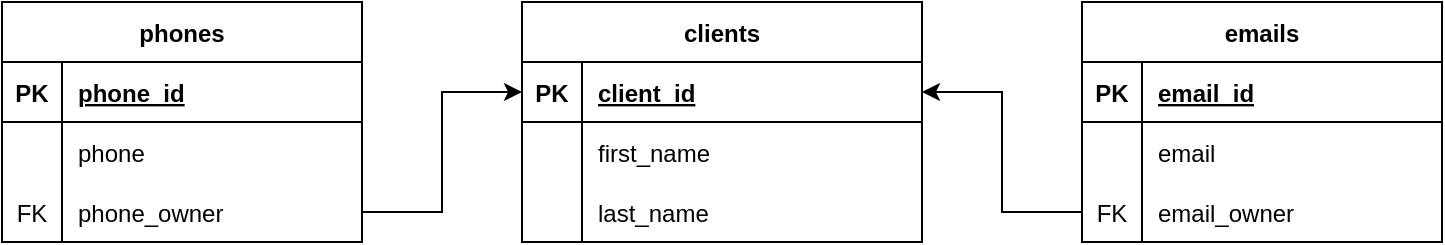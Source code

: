 <mxfile version="20.8.20" type="device"><diagram name="Page-1" id="NEjhqfgPlP3hF234ncWZ"><mxGraphModel dx="794" dy="652" grid="1" gridSize="10" guides="1" tooltips="1" connect="1" arrows="1" fold="1" page="1" pageScale="1" pageWidth="850" pageHeight="1100" math="0" shadow="0"><root><mxCell id="0"/><mxCell id="1" parent="0"/><mxCell id="m3GiuOa76Q2-YZWcJXJH-1" value="clients" style="shape=table;startSize=30;container=1;collapsible=1;childLayout=tableLayout;fixedRows=1;rowLines=0;fontStyle=1;align=center;resizeLast=1;" parent="1" vertex="1"><mxGeometry x="320" y="200" width="200" height="120" as="geometry"/></mxCell><mxCell id="m3GiuOa76Q2-YZWcJXJH-2" value="" style="shape=tableRow;horizontal=0;startSize=0;swimlaneHead=0;swimlaneBody=0;fillColor=none;collapsible=0;dropTarget=0;points=[[0,0.5],[1,0.5]];portConstraint=eastwest;top=0;left=0;right=0;bottom=1;" parent="m3GiuOa76Q2-YZWcJXJH-1" vertex="1"><mxGeometry y="30" width="200" height="30" as="geometry"/></mxCell><mxCell id="m3GiuOa76Q2-YZWcJXJH-3" value="PK" style="shape=partialRectangle;connectable=0;fillColor=none;top=0;left=0;bottom=0;right=0;fontStyle=1;overflow=hidden;" parent="m3GiuOa76Q2-YZWcJXJH-2" vertex="1"><mxGeometry width="30" height="30" as="geometry"><mxRectangle width="30" height="30" as="alternateBounds"/></mxGeometry></mxCell><mxCell id="m3GiuOa76Q2-YZWcJXJH-4" value="client_id" style="shape=partialRectangle;connectable=0;fillColor=none;top=0;left=0;bottom=0;right=0;align=left;spacingLeft=6;fontStyle=5;overflow=hidden;" parent="m3GiuOa76Q2-YZWcJXJH-2" vertex="1"><mxGeometry x="30" width="170" height="30" as="geometry"><mxRectangle width="170" height="30" as="alternateBounds"/></mxGeometry></mxCell><mxCell id="m3GiuOa76Q2-YZWcJXJH-5" value="" style="shape=tableRow;horizontal=0;startSize=0;swimlaneHead=0;swimlaneBody=0;fillColor=none;collapsible=0;dropTarget=0;points=[[0,0.5],[1,0.5]];portConstraint=eastwest;top=0;left=0;right=0;bottom=0;" parent="m3GiuOa76Q2-YZWcJXJH-1" vertex="1"><mxGeometry y="60" width="200" height="30" as="geometry"/></mxCell><mxCell id="m3GiuOa76Q2-YZWcJXJH-6" value="" style="shape=partialRectangle;connectable=0;fillColor=none;top=0;left=0;bottom=0;right=0;editable=1;overflow=hidden;" parent="m3GiuOa76Q2-YZWcJXJH-5" vertex="1"><mxGeometry width="30" height="30" as="geometry"><mxRectangle width="30" height="30" as="alternateBounds"/></mxGeometry></mxCell><mxCell id="m3GiuOa76Q2-YZWcJXJH-7" value="first_name" style="shape=partialRectangle;connectable=0;fillColor=none;top=0;left=0;bottom=0;right=0;align=left;spacingLeft=6;overflow=hidden;" parent="m3GiuOa76Q2-YZWcJXJH-5" vertex="1"><mxGeometry x="30" width="170" height="30" as="geometry"><mxRectangle width="170" height="30" as="alternateBounds"/></mxGeometry></mxCell><mxCell id="m3GiuOa76Q2-YZWcJXJH-8" value="" style="shape=tableRow;horizontal=0;startSize=0;swimlaneHead=0;swimlaneBody=0;fillColor=none;collapsible=0;dropTarget=0;points=[[0,0.5],[1,0.5]];portConstraint=eastwest;top=0;left=0;right=0;bottom=0;" parent="m3GiuOa76Q2-YZWcJXJH-1" vertex="1"><mxGeometry y="90" width="200" height="30" as="geometry"/></mxCell><mxCell id="m3GiuOa76Q2-YZWcJXJH-9" value="" style="shape=partialRectangle;connectable=0;fillColor=none;top=0;left=0;bottom=0;right=0;editable=1;overflow=hidden;" parent="m3GiuOa76Q2-YZWcJXJH-8" vertex="1"><mxGeometry width="30" height="30" as="geometry"><mxRectangle width="30" height="30" as="alternateBounds"/></mxGeometry></mxCell><mxCell id="m3GiuOa76Q2-YZWcJXJH-10" value="last_name" style="shape=partialRectangle;connectable=0;fillColor=none;top=0;left=0;bottom=0;right=0;align=left;spacingLeft=6;overflow=hidden;" parent="m3GiuOa76Q2-YZWcJXJH-8" vertex="1"><mxGeometry x="30" width="170" height="30" as="geometry"><mxRectangle width="170" height="30" as="alternateBounds"/></mxGeometry></mxCell><mxCell id="m3GiuOa76Q2-YZWcJXJH-36" value="phones" style="shape=table;startSize=30;container=1;collapsible=1;childLayout=tableLayout;fixedRows=1;rowLines=0;fontStyle=1;align=center;resizeLast=1;" parent="1" vertex="1"><mxGeometry x="60" y="200" width="180" height="120" as="geometry"/></mxCell><mxCell id="m3GiuOa76Q2-YZWcJXJH-37" value="" style="shape=tableRow;horizontal=0;startSize=0;swimlaneHead=0;swimlaneBody=0;fillColor=none;collapsible=0;dropTarget=0;points=[[0,0.5],[1,0.5]];portConstraint=eastwest;top=0;left=0;right=0;bottom=1;" parent="m3GiuOa76Q2-YZWcJXJH-36" vertex="1"><mxGeometry y="30" width="180" height="30" as="geometry"/></mxCell><mxCell id="m3GiuOa76Q2-YZWcJXJH-38" value="PK" style="shape=partialRectangle;connectable=0;fillColor=none;top=0;left=0;bottom=0;right=0;fontStyle=1;overflow=hidden;" parent="m3GiuOa76Q2-YZWcJXJH-37" vertex="1"><mxGeometry width="30" height="30" as="geometry"><mxRectangle width="30" height="30" as="alternateBounds"/></mxGeometry></mxCell><mxCell id="m3GiuOa76Q2-YZWcJXJH-39" value="phone_id" style="shape=partialRectangle;connectable=0;fillColor=none;top=0;left=0;bottom=0;right=0;align=left;spacingLeft=6;fontStyle=5;overflow=hidden;" parent="m3GiuOa76Q2-YZWcJXJH-37" vertex="1"><mxGeometry x="30" width="150" height="30" as="geometry"><mxRectangle width="150" height="30" as="alternateBounds"/></mxGeometry></mxCell><mxCell id="m3GiuOa76Q2-YZWcJXJH-40" value="" style="shape=tableRow;horizontal=0;startSize=0;swimlaneHead=0;swimlaneBody=0;fillColor=none;collapsible=0;dropTarget=0;points=[[0,0.5],[1,0.5]];portConstraint=eastwest;top=0;left=0;right=0;bottom=0;" parent="m3GiuOa76Q2-YZWcJXJH-36" vertex="1"><mxGeometry y="60" width="180" height="30" as="geometry"/></mxCell><mxCell id="m3GiuOa76Q2-YZWcJXJH-41" value="" style="shape=partialRectangle;connectable=0;fillColor=none;top=0;left=0;bottom=0;right=0;editable=1;overflow=hidden;" parent="m3GiuOa76Q2-YZWcJXJH-40" vertex="1"><mxGeometry width="30" height="30" as="geometry"><mxRectangle width="30" height="30" as="alternateBounds"/></mxGeometry></mxCell><mxCell id="m3GiuOa76Q2-YZWcJXJH-42" value="phone" style="shape=partialRectangle;connectable=0;fillColor=none;top=0;left=0;bottom=0;right=0;align=left;spacingLeft=6;overflow=hidden;" parent="m3GiuOa76Q2-YZWcJXJH-40" vertex="1"><mxGeometry x="30" width="150" height="30" as="geometry"><mxRectangle width="150" height="30" as="alternateBounds"/></mxGeometry></mxCell><mxCell id="m3GiuOa76Q2-YZWcJXJH-43" value="" style="shape=tableRow;horizontal=0;startSize=0;swimlaneHead=0;swimlaneBody=0;fillColor=none;collapsible=0;dropTarget=0;points=[[0,0.5],[1,0.5]];portConstraint=eastwest;top=0;left=0;right=0;bottom=0;" parent="m3GiuOa76Q2-YZWcJXJH-36" vertex="1"><mxGeometry y="90" width="180" height="30" as="geometry"/></mxCell><mxCell id="m3GiuOa76Q2-YZWcJXJH-44" value="FK" style="shape=partialRectangle;connectable=0;fillColor=none;top=0;left=0;bottom=0;right=0;editable=1;overflow=hidden;" parent="m3GiuOa76Q2-YZWcJXJH-43" vertex="1"><mxGeometry width="30" height="30" as="geometry"><mxRectangle width="30" height="30" as="alternateBounds"/></mxGeometry></mxCell><mxCell id="m3GiuOa76Q2-YZWcJXJH-45" value="phone_owner" style="shape=partialRectangle;connectable=0;fillColor=none;top=0;left=0;bottom=0;right=0;align=left;spacingLeft=6;overflow=hidden;" parent="m3GiuOa76Q2-YZWcJXJH-43" vertex="1"><mxGeometry x="30" width="150" height="30" as="geometry"><mxRectangle width="150" height="30" as="alternateBounds"/></mxGeometry></mxCell><mxCell id="m3GiuOa76Q2-YZWcJXJH-49" value="emails" style="shape=table;startSize=30;container=1;collapsible=1;childLayout=tableLayout;fixedRows=1;rowLines=0;fontStyle=1;align=center;resizeLast=1;" parent="1" vertex="1"><mxGeometry x="600" y="200" width="180" height="120" as="geometry"/></mxCell><mxCell id="m3GiuOa76Q2-YZWcJXJH-50" value="" style="shape=tableRow;horizontal=0;startSize=0;swimlaneHead=0;swimlaneBody=0;fillColor=none;collapsible=0;dropTarget=0;points=[[0,0.5],[1,0.5]];portConstraint=eastwest;top=0;left=0;right=0;bottom=1;" parent="m3GiuOa76Q2-YZWcJXJH-49" vertex="1"><mxGeometry y="30" width="180" height="30" as="geometry"/></mxCell><mxCell id="m3GiuOa76Q2-YZWcJXJH-51" value="PK" style="shape=partialRectangle;connectable=0;fillColor=none;top=0;left=0;bottom=0;right=0;fontStyle=1;overflow=hidden;" parent="m3GiuOa76Q2-YZWcJXJH-50" vertex="1"><mxGeometry width="30" height="30" as="geometry"><mxRectangle width="30" height="30" as="alternateBounds"/></mxGeometry></mxCell><mxCell id="m3GiuOa76Q2-YZWcJXJH-52" value="email_id" style="shape=partialRectangle;connectable=0;fillColor=none;top=0;left=0;bottom=0;right=0;align=left;spacingLeft=6;fontStyle=5;overflow=hidden;" parent="m3GiuOa76Q2-YZWcJXJH-50" vertex="1"><mxGeometry x="30" width="150" height="30" as="geometry"><mxRectangle width="150" height="30" as="alternateBounds"/></mxGeometry></mxCell><mxCell id="m3GiuOa76Q2-YZWcJXJH-53" value="" style="shape=tableRow;horizontal=0;startSize=0;swimlaneHead=0;swimlaneBody=0;fillColor=none;collapsible=0;dropTarget=0;points=[[0,0.5],[1,0.5]];portConstraint=eastwest;top=0;left=0;right=0;bottom=0;" parent="m3GiuOa76Q2-YZWcJXJH-49" vertex="1"><mxGeometry y="60" width="180" height="30" as="geometry"/></mxCell><mxCell id="m3GiuOa76Q2-YZWcJXJH-54" value="" style="shape=partialRectangle;connectable=0;fillColor=none;top=0;left=0;bottom=0;right=0;editable=1;overflow=hidden;" parent="m3GiuOa76Q2-YZWcJXJH-53" vertex="1"><mxGeometry width="30" height="30" as="geometry"><mxRectangle width="30" height="30" as="alternateBounds"/></mxGeometry></mxCell><mxCell id="m3GiuOa76Q2-YZWcJXJH-55" value="email" style="shape=partialRectangle;connectable=0;fillColor=none;top=0;left=0;bottom=0;right=0;align=left;spacingLeft=6;overflow=hidden;" parent="m3GiuOa76Q2-YZWcJXJH-53" vertex="1"><mxGeometry x="30" width="150" height="30" as="geometry"><mxRectangle width="150" height="30" as="alternateBounds"/></mxGeometry></mxCell><mxCell id="m3GiuOa76Q2-YZWcJXJH-56" value="" style="shape=tableRow;horizontal=0;startSize=0;swimlaneHead=0;swimlaneBody=0;fillColor=none;collapsible=0;dropTarget=0;points=[[0,0.5],[1,0.5]];portConstraint=eastwest;top=0;left=0;right=0;bottom=0;" parent="m3GiuOa76Q2-YZWcJXJH-49" vertex="1"><mxGeometry y="90" width="180" height="30" as="geometry"/></mxCell><mxCell id="m3GiuOa76Q2-YZWcJXJH-57" value="FK" style="shape=partialRectangle;connectable=0;fillColor=none;top=0;left=0;bottom=0;right=0;editable=1;overflow=hidden;" parent="m3GiuOa76Q2-YZWcJXJH-56" vertex="1"><mxGeometry width="30" height="30" as="geometry"><mxRectangle width="30" height="30" as="alternateBounds"/></mxGeometry></mxCell><mxCell id="m3GiuOa76Q2-YZWcJXJH-58" value="email_owner" style="shape=partialRectangle;connectable=0;fillColor=none;top=0;left=0;bottom=0;right=0;align=left;spacingLeft=6;overflow=hidden;" parent="m3GiuOa76Q2-YZWcJXJH-56" vertex="1"><mxGeometry x="30" width="150" height="30" as="geometry"><mxRectangle width="150" height="30" as="alternateBounds"/></mxGeometry></mxCell><mxCell id="m3GiuOa76Q2-YZWcJXJH-62" style="edgeStyle=orthogonalEdgeStyle;rounded=0;orthogonalLoop=1;jettySize=auto;html=1;exitX=0;exitY=0.5;exitDx=0;exitDy=0;" parent="1" source="m3GiuOa76Q2-YZWcJXJH-56" target="m3GiuOa76Q2-YZWcJXJH-2" edge="1"><mxGeometry relative="1" as="geometry"/></mxCell><mxCell id="m3GiuOa76Q2-YZWcJXJH-63" style="edgeStyle=orthogonalEdgeStyle;rounded=0;orthogonalLoop=1;jettySize=auto;html=1;exitX=1;exitY=0.5;exitDx=0;exitDy=0;entryX=0;entryY=0.5;entryDx=0;entryDy=0;" parent="1" source="m3GiuOa76Q2-YZWcJXJH-43" target="m3GiuOa76Q2-YZWcJXJH-2" edge="1"><mxGeometry relative="1" as="geometry"/></mxCell></root></mxGraphModel></diagram></mxfile>